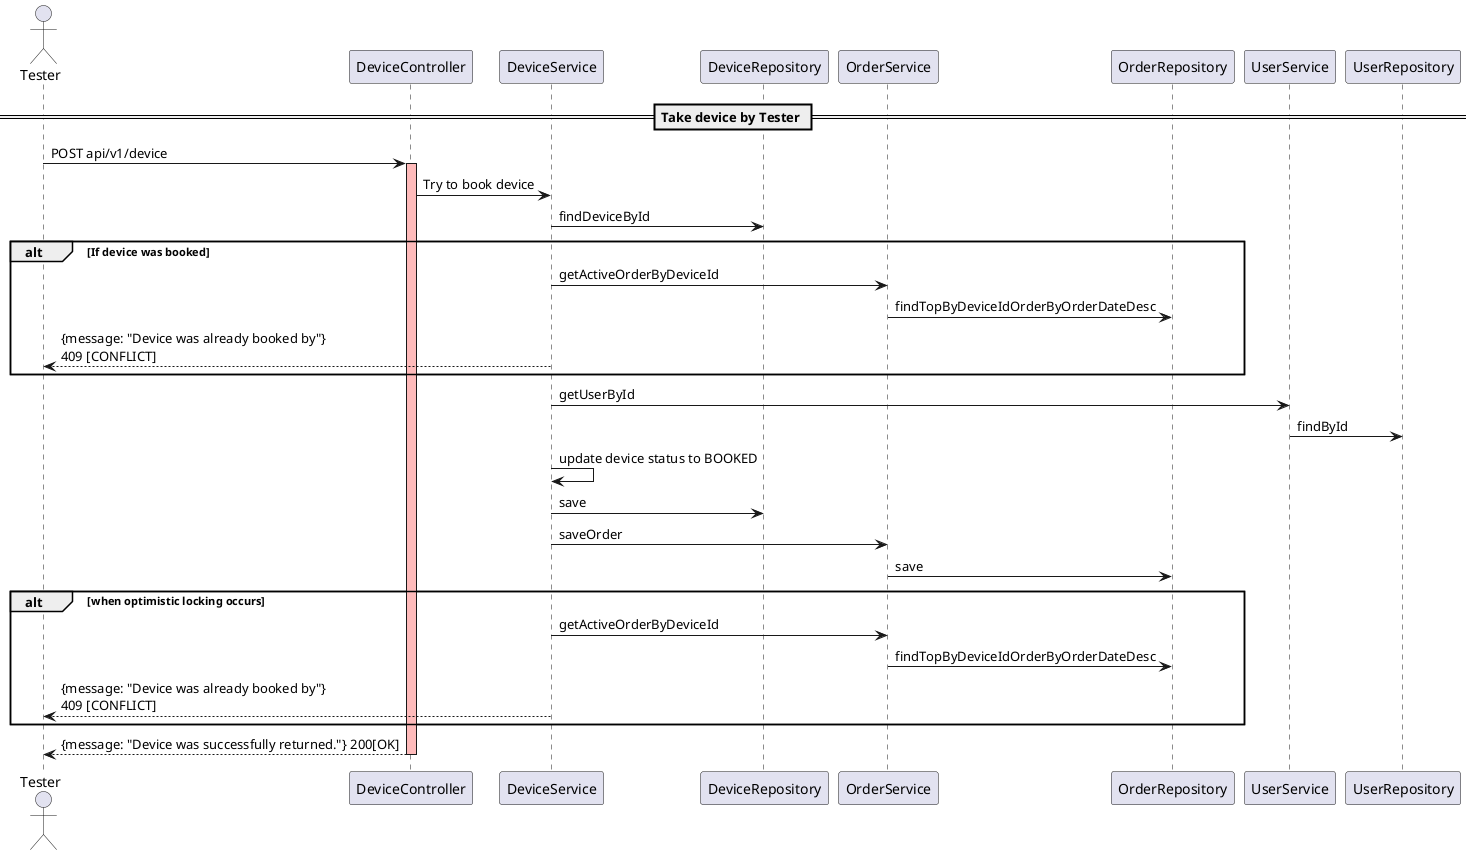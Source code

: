 @startuml
actor Tester

== Take device by Tester ==

Tester -> DeviceController: POST api/v1/device
activate DeviceController #FFBBBB
DeviceController -> DeviceService: Try to book device
DeviceService -> DeviceRepository: findDeviceById
alt If device was booked
DeviceService -> OrderService: getActiveOrderByDeviceId
OrderService -> OrderRepository: findTopByDeviceIdOrderByOrderDateDesc
DeviceService --> Tester: {message: "Device was already booked by"} \n409 [CONFLICT]
end

DeviceService -> UserService: getUserById
UserService -> UserRepository: findById
DeviceService -> DeviceService: update device status to BOOKED
DeviceService -> DeviceRepository: save
DeviceService -> OrderService: saveOrder
OrderService -> OrderRepository: save

alt when optimistic locking occurs
DeviceService -> OrderService: getActiveOrderByDeviceId
OrderService -> OrderRepository: findTopByDeviceIdOrderByOrderDateDesc
DeviceService --> Tester: {message: "Device was already booked by"} \n409 [CONFLICT]
end


deactivate DeviceService
DeviceController --> Tester: {message: "Device was successfully returned."} 200[OK]
deactivate DeviceController
@end
@enduml
